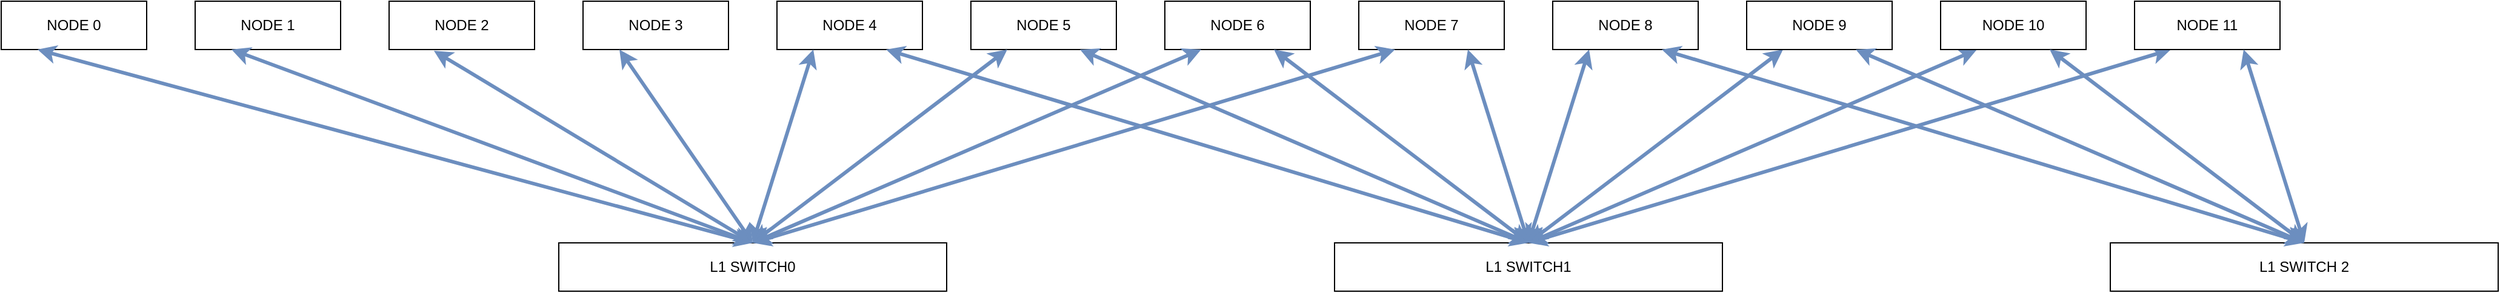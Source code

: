 <mxfile version="21.3.7" type="github">
  <diagram name="Page-1" id="m_YLYHsO3QayRjd9BOhN">
    <mxGraphModel dx="1841" dy="-65" grid="1" gridSize="10" guides="1" tooltips="1" connect="1" arrows="1" fold="1" page="1" pageScale="1" pageWidth="850" pageHeight="1100" math="0" shadow="0">
      <root>
        <mxCell id="0" />
        <mxCell id="1" parent="0" />
        <mxCell id="YJN8-YzmAyQ4nidcpB6E-1" value="NODE 2" style="rounded=0;whiteSpace=wrap;html=1;" vertex="1" parent="1">
          <mxGeometry x="360" y="1160" width="120" height="40" as="geometry" />
        </mxCell>
        <mxCell id="YJN8-YzmAyQ4nidcpB6E-2" value="NODE 3" style="rounded=0;whiteSpace=wrap;html=1;" vertex="1" parent="1">
          <mxGeometry x="520" y="1160" width="120" height="40" as="geometry" />
        </mxCell>
        <mxCell id="YJN8-YzmAyQ4nidcpB6E-3" value="NODE 4" style="rounded=0;whiteSpace=wrap;html=1;" vertex="1" parent="1">
          <mxGeometry x="680" y="1160" width="120" height="40" as="geometry" />
        </mxCell>
        <mxCell id="YJN8-YzmAyQ4nidcpB6E-4" value="NODE 5" style="rounded=0;whiteSpace=wrap;html=1;" vertex="1" parent="1">
          <mxGeometry x="840" y="1160" width="120" height="40" as="geometry" />
        </mxCell>
        <mxCell id="YJN8-YzmAyQ4nidcpB6E-5" value="NODE 6" style="rounded=0;whiteSpace=wrap;html=1;" vertex="1" parent="1">
          <mxGeometry x="1000" y="1160" width="120" height="40" as="geometry" />
        </mxCell>
        <mxCell id="YJN8-YzmAyQ4nidcpB6E-6" value="L1 SWITCH0" style="rounded=0;whiteSpace=wrap;html=1;" vertex="1" parent="1">
          <mxGeometry x="500" y="1360" width="320" height="40" as="geometry" />
        </mxCell>
        <mxCell id="YJN8-YzmAyQ4nidcpB6E-7" value="L1 SWITCH1" style="rounded=0;whiteSpace=wrap;html=1;" vertex="1" parent="1">
          <mxGeometry x="1140" y="1360" width="320" height="40" as="geometry" />
        </mxCell>
        <mxCell id="YJN8-YzmAyQ4nidcpB6E-8" value="" style="endArrow=classic;startArrow=classic;html=1;rounded=0;entryX=0.308;entryY=1.025;entryDx=0;entryDy=0;entryPerimeter=0;exitX=0.5;exitY=0;exitDx=0;exitDy=0;fillColor=#dae8fc;strokeColor=#6c8ebf;strokeWidth=3;" edge="1" parent="1" source="YJN8-YzmAyQ4nidcpB6E-6" target="YJN8-YzmAyQ4nidcpB6E-1">
          <mxGeometry width="50" height="50" relative="1" as="geometry">
            <mxPoint x="720" y="1690" as="sourcePoint" />
            <mxPoint x="770" y="1640" as="targetPoint" />
          </mxGeometry>
        </mxCell>
        <mxCell id="YJN8-YzmAyQ4nidcpB6E-9" value="" style="endArrow=classic;startArrow=classic;html=1;rounded=0;entryX=0.25;entryY=1;entryDx=0;entryDy=0;exitX=0.5;exitY=0;exitDx=0;exitDy=0;fillColor=#dae8fc;strokeColor=#6c8ebf;strokeWidth=3;" edge="1" parent="1" source="YJN8-YzmAyQ4nidcpB6E-7" target="YJN8-YzmAyQ4nidcpB6E-29">
          <mxGeometry width="50" height="50" relative="1" as="geometry">
            <mxPoint x="470" y="1290" as="sourcePoint" />
            <mxPoint x="407" y="1211" as="targetPoint" />
          </mxGeometry>
        </mxCell>
        <mxCell id="YJN8-YzmAyQ4nidcpB6E-10" value="" style="endArrow=classic;startArrow=classic;html=1;rounded=0;entryX=0.25;entryY=1;entryDx=0;entryDy=0;exitX=0.5;exitY=0;exitDx=0;exitDy=0;fillColor=#dae8fc;strokeColor=#6c8ebf;strokeWidth=3;" edge="1" parent="1" source="YJN8-YzmAyQ4nidcpB6E-6" target="YJN8-YzmAyQ4nidcpB6E-2">
          <mxGeometry width="50" height="50" relative="1" as="geometry">
            <mxPoint x="839" y="1289" as="sourcePoint" />
            <mxPoint x="460" y="1210" as="targetPoint" />
          </mxGeometry>
        </mxCell>
        <mxCell id="YJN8-YzmAyQ4nidcpB6E-11" value="" style="endArrow=classic;startArrow=classic;html=1;rounded=0;entryX=0.25;entryY=1;entryDx=0;entryDy=0;exitX=0.5;exitY=0;exitDx=0;exitDy=0;fillColor=#dae8fc;strokeColor=#6c8ebf;strokeWidth=3;" edge="1" parent="1" source="YJN8-YzmAyQ4nidcpB6E-7" target="YJN8-YzmAyQ4nidcpB6E-28">
          <mxGeometry width="50" height="50" relative="1" as="geometry">
            <mxPoint x="839" y="1289" as="sourcePoint" />
            <mxPoint x="460" y="1210" as="targetPoint" />
          </mxGeometry>
        </mxCell>
        <mxCell id="YJN8-YzmAyQ4nidcpB6E-12" value="" style="endArrow=classic;startArrow=classic;html=1;rounded=0;entryX=0.25;entryY=1;entryDx=0;entryDy=0;exitX=0.5;exitY=0;exitDx=0;exitDy=0;fillColor=#dae8fc;strokeColor=#6c8ebf;strokeWidth=3;" edge="1" parent="1" source="YJN8-YzmAyQ4nidcpB6E-6" target="YJN8-YzmAyQ4nidcpB6E-3">
          <mxGeometry width="50" height="50" relative="1" as="geometry">
            <mxPoint x="870" y="1290" as="sourcePoint" />
            <mxPoint x="460" y="1210" as="targetPoint" />
          </mxGeometry>
        </mxCell>
        <mxCell id="YJN8-YzmAyQ4nidcpB6E-13" value="" style="endArrow=classic;startArrow=classic;html=1;rounded=0;entryX=0.25;entryY=1;entryDx=0;entryDy=0;exitX=0.5;exitY=0;exitDx=0;exitDy=0;fillColor=#dae8fc;strokeColor=#6c8ebf;strokeWidth=3;" edge="1" parent="1" source="YJN8-YzmAyQ4nidcpB6E-7" target="YJN8-YzmAyQ4nidcpB6E-27">
          <mxGeometry width="50" height="50" relative="1" as="geometry">
            <mxPoint x="870" y="1290" as="sourcePoint" />
            <mxPoint x="460" y="1210" as="targetPoint" />
          </mxGeometry>
        </mxCell>
        <mxCell id="YJN8-YzmAyQ4nidcpB6E-14" value="" style="endArrow=classic;startArrow=classic;html=1;rounded=0;entryX=0.25;entryY=1;entryDx=0;entryDy=0;exitX=0.5;exitY=0;exitDx=0;exitDy=0;fillColor=#dae8fc;strokeColor=#6c8ebf;strokeWidth=3;" edge="1" parent="1" source="YJN8-YzmAyQ4nidcpB6E-6" target="YJN8-YzmAyQ4nidcpB6E-4">
          <mxGeometry width="50" height="50" relative="1" as="geometry">
            <mxPoint x="870" y="1290" as="sourcePoint" />
            <mxPoint x="620" y="1210" as="targetPoint" />
          </mxGeometry>
        </mxCell>
        <mxCell id="YJN8-YzmAyQ4nidcpB6E-15" value="" style="endArrow=classic;startArrow=classic;html=1;rounded=0;entryX=0.25;entryY=1;entryDx=0;entryDy=0;fillColor=#dae8fc;strokeColor=#6c8ebf;strokeWidth=3;exitX=0.5;exitY=0;exitDx=0;exitDy=0;" edge="1" parent="1" source="YJN8-YzmAyQ4nidcpB6E-6" target="YJN8-YzmAyQ4nidcpB6E-5">
          <mxGeometry width="50" height="50" relative="1" as="geometry">
            <mxPoint x="620" y="1280" as="sourcePoint" />
            <mxPoint x="880" y="1210" as="targetPoint" />
          </mxGeometry>
        </mxCell>
        <mxCell id="YJN8-YzmAyQ4nidcpB6E-16" value="" style="endArrow=classic;startArrow=classic;html=1;rounded=0;entryX=0.75;entryY=1;entryDx=0;entryDy=0;exitX=0.5;exitY=0;exitDx=0;exitDy=0;fillColor=#dae8fc;strokeColor=#6c8ebf;strokeWidth=3;" edge="1" parent="1" source="YJN8-YzmAyQ4nidcpB6E-7" target="YJN8-YzmAyQ4nidcpB6E-4">
          <mxGeometry width="50" height="50" relative="1" as="geometry">
            <mxPoint x="950" y="1290" as="sourcePoint" />
            <mxPoint x="780" y="1210" as="targetPoint" />
          </mxGeometry>
        </mxCell>
        <mxCell id="YJN8-YzmAyQ4nidcpB6E-17" value="" style="endArrow=classic;startArrow=classic;html=1;rounded=0;entryX=0.75;entryY=1;entryDx=0;entryDy=0;exitX=0.5;exitY=0;exitDx=0;exitDy=0;fillColor=#dae8fc;strokeColor=#6c8ebf;strokeWidth=3;" edge="1" parent="1" source="YJN8-YzmAyQ4nidcpB6E-7" target="YJN8-YzmAyQ4nidcpB6E-5">
          <mxGeometry width="50" height="50" relative="1" as="geometry">
            <mxPoint x="1030" y="1290" as="sourcePoint" />
            <mxPoint x="940" y="1210" as="targetPoint" />
          </mxGeometry>
        </mxCell>
        <mxCell id="YJN8-YzmAyQ4nidcpB6E-18" value="NODE 7" style="rounded=0;whiteSpace=wrap;html=1;" vertex="1" parent="1">
          <mxGeometry x="1160" y="1160" width="120" height="40" as="geometry" />
        </mxCell>
        <mxCell id="YJN8-YzmAyQ4nidcpB6E-19" value="NODE 1" style="rounded=0;whiteSpace=wrap;html=1;" vertex="1" parent="1">
          <mxGeometry x="200" y="1160" width="120" height="40" as="geometry" />
        </mxCell>
        <mxCell id="YJN8-YzmAyQ4nidcpB6E-20" value="" style="endArrow=classic;startArrow=classic;html=1;rounded=0;entryX=0.25;entryY=1;entryDx=0;entryDy=0;exitX=0.5;exitY=0;exitDx=0;exitDy=0;fillColor=#dae8fc;strokeColor=#6c8ebf;strokeWidth=3;" edge="1" parent="1" source="YJN8-YzmAyQ4nidcpB6E-6" target="YJN8-YzmAyQ4nidcpB6E-19">
          <mxGeometry width="50" height="50" relative="1" as="geometry">
            <mxPoint x="550" y="1370" as="sourcePoint" />
            <mxPoint x="407" y="1211" as="targetPoint" />
          </mxGeometry>
        </mxCell>
        <mxCell id="YJN8-YzmAyQ4nidcpB6E-21" value="" style="endArrow=classic;startArrow=classic;html=1;rounded=0;entryX=0.25;entryY=1;entryDx=0;entryDy=0;exitX=0.5;exitY=0;exitDx=0;exitDy=0;fillColor=#dae8fc;strokeColor=#6c8ebf;strokeWidth=3;" edge="1" parent="1" source="YJN8-YzmAyQ4nidcpB6E-7" target="YJN8-YzmAyQ4nidcpB6E-30">
          <mxGeometry width="50" height="50" relative="1" as="geometry">
            <mxPoint x="550" y="1370" as="sourcePoint" />
            <mxPoint x="407" y="1211" as="targetPoint" />
          </mxGeometry>
        </mxCell>
        <mxCell id="YJN8-YzmAyQ4nidcpB6E-22" value="" style="endArrow=classic;startArrow=classic;html=1;rounded=0;entryX=0.25;entryY=1;entryDx=0;entryDy=0;exitX=0.5;exitY=0;exitDx=0;exitDy=0;fillColor=#dae8fc;strokeColor=#6c8ebf;strokeWidth=3;" edge="1" parent="1" source="YJN8-YzmAyQ4nidcpB6E-6" target="YJN8-YzmAyQ4nidcpB6E-18">
          <mxGeometry width="50" height="50" relative="1" as="geometry">
            <mxPoint x="950" y="1370" as="sourcePoint" />
            <mxPoint x="300" y="1210" as="targetPoint" />
          </mxGeometry>
        </mxCell>
        <mxCell id="YJN8-YzmAyQ4nidcpB6E-23" value="" style="endArrow=classic;startArrow=classic;html=1;rounded=0;entryX=0.75;entryY=1;entryDx=0;entryDy=0;exitX=0.5;exitY=0;exitDx=0;exitDy=0;fillColor=#dae8fc;strokeColor=#6c8ebf;strokeWidth=3;" edge="1" parent="1" source="YJN8-YzmAyQ4nidcpB6E-7" target="YJN8-YzmAyQ4nidcpB6E-18">
          <mxGeometry width="50" height="50" relative="1" as="geometry">
            <mxPoint x="550" y="1370" as="sourcePoint" />
            <mxPoint x="1200" y="1210" as="targetPoint" />
          </mxGeometry>
        </mxCell>
        <mxCell id="YJN8-YzmAyQ4nidcpB6E-24" value="NODE 0" style="rounded=0;whiteSpace=wrap;html=1;" vertex="1" parent="1">
          <mxGeometry x="40" y="1160" width="120" height="40" as="geometry" />
        </mxCell>
        <mxCell id="YJN8-YzmAyQ4nidcpB6E-25" value="" style="endArrow=classic;startArrow=classic;html=1;rounded=0;entryX=0.25;entryY=1;entryDx=0;entryDy=0;fillColor=#dae8fc;strokeColor=#6c8ebf;strokeWidth=3;exitX=0.5;exitY=0;exitDx=0;exitDy=0;" edge="1" parent="1" source="YJN8-YzmAyQ4nidcpB6E-6" target="YJN8-YzmAyQ4nidcpB6E-24">
          <mxGeometry width="50" height="50" relative="1" as="geometry">
            <mxPoint x="540" y="1360" as="sourcePoint" />
            <mxPoint x="240" y="1210" as="targetPoint" />
          </mxGeometry>
        </mxCell>
        <mxCell id="YJN8-YzmAyQ4nidcpB6E-26" value="" style="endArrow=classic;startArrow=classic;html=1;rounded=0;entryX=0.75;entryY=1;entryDx=0;entryDy=0;fillColor=#dae8fc;strokeColor=#6c8ebf;strokeWidth=3;exitX=0.5;exitY=0;exitDx=0;exitDy=0;" edge="1" parent="1" source="YJN8-YzmAyQ4nidcpB6E-7" target="YJN8-YzmAyQ4nidcpB6E-3">
          <mxGeometry width="50" height="50" relative="1" as="geometry">
            <mxPoint x="550" y="1370" as="sourcePoint" />
            <mxPoint x="80" y="1210" as="targetPoint" />
          </mxGeometry>
        </mxCell>
        <mxCell id="YJN8-YzmAyQ4nidcpB6E-27" value="NODE 8" style="rounded=0;whiteSpace=wrap;html=1;" vertex="1" parent="1">
          <mxGeometry x="1320" y="1160" width="120" height="40" as="geometry" />
        </mxCell>
        <mxCell id="YJN8-YzmAyQ4nidcpB6E-28" value="NODE 9" style="rounded=0;whiteSpace=wrap;html=1;" vertex="1" parent="1">
          <mxGeometry x="1480" y="1160" width="120" height="40" as="geometry" />
        </mxCell>
        <mxCell id="YJN8-YzmAyQ4nidcpB6E-29" value="NODE 10" style="rounded=0;whiteSpace=wrap;html=1;" vertex="1" parent="1">
          <mxGeometry x="1640" y="1160" width="120" height="40" as="geometry" />
        </mxCell>
        <mxCell id="YJN8-YzmAyQ4nidcpB6E-30" value="NODE 11" style="rounded=0;whiteSpace=wrap;html=1;" vertex="1" parent="1">
          <mxGeometry x="1800" y="1160" width="120" height="40" as="geometry" />
        </mxCell>
        <mxCell id="YJN8-YzmAyQ4nidcpB6E-31" value="L1 SWITCH 2" style="rounded=0;whiteSpace=wrap;html=1;" vertex="1" parent="1">
          <mxGeometry x="1780" y="1360" width="320" height="40" as="geometry" />
        </mxCell>
        <mxCell id="YJN8-YzmAyQ4nidcpB6E-32" value="" style="endArrow=classic;startArrow=classic;html=1;rounded=0;entryX=0.75;entryY=1;entryDx=0;entryDy=0;exitX=0.5;exitY=0;exitDx=0;exitDy=0;fillColor=#dae8fc;strokeColor=#6c8ebf;strokeWidth=3;" edge="1" parent="1" source="YJN8-YzmAyQ4nidcpB6E-31" target="YJN8-YzmAyQ4nidcpB6E-27">
          <mxGeometry width="50" height="50" relative="1" as="geometry">
            <mxPoint x="1310" y="1370" as="sourcePoint" />
            <mxPoint x="1360" y="1210" as="targetPoint" />
          </mxGeometry>
        </mxCell>
        <mxCell id="YJN8-YzmAyQ4nidcpB6E-33" value="" style="endArrow=classic;startArrow=classic;html=1;rounded=0;entryX=0.75;entryY=1;entryDx=0;entryDy=0;exitX=0.5;exitY=0;exitDx=0;exitDy=0;fillColor=#dae8fc;strokeColor=#6c8ebf;strokeWidth=3;" edge="1" parent="1" source="YJN8-YzmAyQ4nidcpB6E-31" target="YJN8-YzmAyQ4nidcpB6E-28">
          <mxGeometry width="50" height="50" relative="1" as="geometry">
            <mxPoint x="1870" y="1370" as="sourcePoint" />
            <mxPoint x="1420" y="1210" as="targetPoint" />
          </mxGeometry>
        </mxCell>
        <mxCell id="YJN8-YzmAyQ4nidcpB6E-34" value="" style="endArrow=classic;startArrow=classic;html=1;rounded=0;entryX=0.75;entryY=1;entryDx=0;entryDy=0;exitX=0.5;exitY=0;exitDx=0;exitDy=0;fillColor=#dae8fc;strokeColor=#6c8ebf;strokeWidth=3;" edge="1" parent="1" source="YJN8-YzmAyQ4nidcpB6E-31" target="YJN8-YzmAyQ4nidcpB6E-29">
          <mxGeometry width="50" height="50" relative="1" as="geometry">
            <mxPoint x="1950" y="1370" as="sourcePoint" />
            <mxPoint x="1580" y="1210" as="targetPoint" />
          </mxGeometry>
        </mxCell>
        <mxCell id="YJN8-YzmAyQ4nidcpB6E-35" value="" style="endArrow=classic;startArrow=classic;html=1;rounded=0;entryX=0.75;entryY=1;entryDx=0;entryDy=0;fillColor=#dae8fc;strokeColor=#6c8ebf;strokeWidth=3;exitX=0.5;exitY=0;exitDx=0;exitDy=0;" edge="1" parent="1" source="YJN8-YzmAyQ4nidcpB6E-31" target="YJN8-YzmAyQ4nidcpB6E-30">
          <mxGeometry width="50" height="50" relative="1" as="geometry">
            <mxPoint x="1970" y="1340" as="sourcePoint" />
            <mxPoint x="1740" y="1210" as="targetPoint" />
          </mxGeometry>
        </mxCell>
      </root>
    </mxGraphModel>
  </diagram>
</mxfile>
